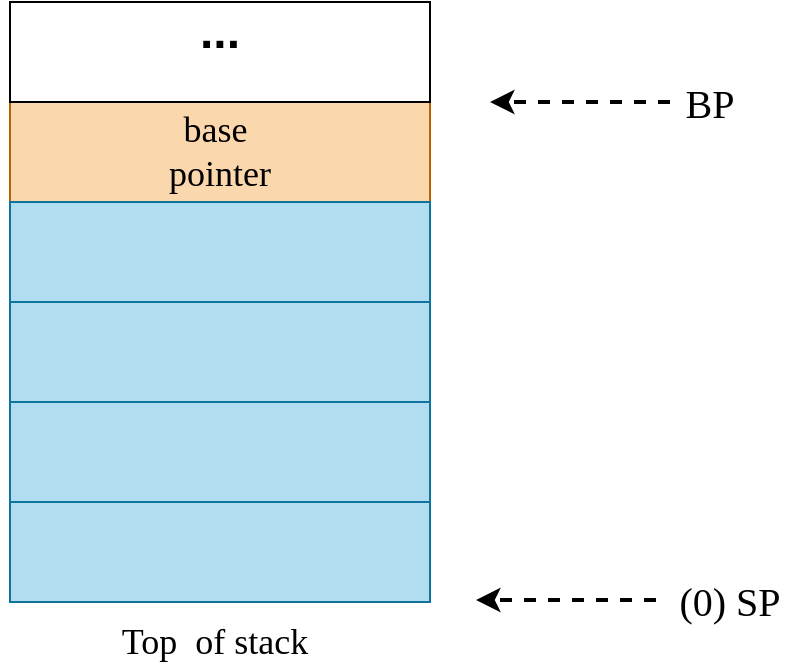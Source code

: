 <mxfile version="24.6.2" type="github">
  <diagram name="第 1 页" id="OiWBeFtn6a0QCwOMfjkQ">
    <mxGraphModel dx="1949" dy="876" grid="1" gridSize="10" guides="1" tooltips="1" connect="1" arrows="1" fold="1" page="1" pageScale="1" pageWidth="1600" pageHeight="1200" math="0" shadow="0">
      <root>
        <mxCell id="0" />
        <mxCell id="1" parent="0" />
        <mxCell id="CdbGnoSZJ3mewWXCuzVo-1" value="&lt;font style=&quot;font-size: 18px;&quot;&gt;&lt;font style=&quot;&quot;&gt;base&amp;nbsp;&lt;/font&gt;&lt;/font&gt;&lt;div&gt;&lt;font style=&quot;font-size: 18px;&quot;&gt;&lt;span style=&quot;background-color: initial;&quot;&gt;pointer&lt;/span&gt;&lt;/font&gt;&lt;/div&gt;" style="rounded=0;whiteSpace=wrap;html=1;hachureGap=4;fontFamily=Comic Sans MS;fillColor=#fad7ac;strokeColor=#b46504;" vertex="1" parent="1">
          <mxGeometry x="670" y="290" width="210" height="50" as="geometry" />
        </mxCell>
        <mxCell id="CdbGnoSZJ3mewWXCuzVo-4" value="" style="rounded=0;whiteSpace=wrap;html=1;hachureGap=4;fontFamily=Comic Sans MS;" vertex="1" parent="1">
          <mxGeometry x="670" y="240" width="210" height="50" as="geometry" />
        </mxCell>
        <mxCell id="CdbGnoSZJ3mewWXCuzVo-5" value="" style="rounded=0;whiteSpace=wrap;html=1;hachureGap=4;fontFamily=Comic Sans MS;fillColor=#b1ddf0;strokeColor=#10739e;" vertex="1" parent="1">
          <mxGeometry x="670" y="340" width="210" height="50" as="geometry" />
        </mxCell>
        <mxCell id="CdbGnoSZJ3mewWXCuzVo-6" value="" style="rounded=0;whiteSpace=wrap;html=1;hachureGap=4;fontFamily=Comic Sans MS;fillColor=#b1ddf0;strokeColor=#10739e;" vertex="1" parent="1">
          <mxGeometry x="670" y="390" width="210" height="50" as="geometry" />
        </mxCell>
        <mxCell id="CdbGnoSZJ3mewWXCuzVo-7" value="" style="rounded=0;whiteSpace=wrap;html=1;hachureGap=4;fontFamily=Comic Sans MS;fillColor=#b1ddf0;strokeColor=#10739e;" vertex="1" parent="1">
          <mxGeometry x="670" y="440" width="210" height="50" as="geometry" />
        </mxCell>
        <mxCell id="CdbGnoSZJ3mewWXCuzVo-10" value="" style="rounded=0;whiteSpace=wrap;html=1;fillColor=#b1ddf0;strokeColor=#10739e;" vertex="1" parent="1">
          <mxGeometry x="670" y="490" width="210" height="50" as="geometry" />
        </mxCell>
        <mxCell id="CdbGnoSZJ3mewWXCuzVo-11" value="&lt;b&gt;&lt;font style=&quot;font-size: 24px;&quot;&gt;...&lt;/font&gt;&lt;/b&gt;" style="text;html=1;align=center;verticalAlign=middle;whiteSpace=wrap;rounded=0;" vertex="1" parent="1">
          <mxGeometry x="745" y="240" width="60" height="30" as="geometry" />
        </mxCell>
        <mxCell id="CdbGnoSZJ3mewWXCuzVo-15" value="" style="endArrow=classic;html=1;dashed=1;strokeWidth=2;" edge="1" parent="1">
          <mxGeometry width="50" height="50" relative="1" as="geometry">
            <mxPoint x="1000" y="290" as="sourcePoint" />
            <mxPoint x="910" y="290" as="targetPoint" />
          </mxGeometry>
        </mxCell>
        <mxCell id="CdbGnoSZJ3mewWXCuzVo-16" value="&lt;font style=&quot;font-size: 20px;&quot; face=&quot;Comic Sans MS&quot;&gt;BP&lt;/font&gt;" style="text;html=1;align=center;verticalAlign=middle;whiteSpace=wrap;rounded=0;" vertex="1" parent="1">
          <mxGeometry x="990" y="275" width="60" height="30" as="geometry" />
        </mxCell>
        <mxCell id="CdbGnoSZJ3mewWXCuzVo-17" value="&lt;font style=&quot;font-size: 18px;&quot; face=&quot;Comic Sans MS&quot;&gt;Top&amp;nbsp; of stack&lt;/font&gt;" style="text;html=1;align=center;verticalAlign=middle;whiteSpace=wrap;rounded=0;" vertex="1" parent="1">
          <mxGeometry x="665" y="550" width="215" height="20" as="geometry" />
        </mxCell>
        <mxCell id="CdbGnoSZJ3mewWXCuzVo-18" value="" style="endArrow=classic;html=1;dashed=1;strokeWidth=2;" edge="1" parent="1">
          <mxGeometry width="50" height="50" relative="1" as="geometry">
            <mxPoint x="993" y="539" as="sourcePoint" />
            <mxPoint x="903" y="539" as="targetPoint" />
          </mxGeometry>
        </mxCell>
        <mxCell id="CdbGnoSZJ3mewWXCuzVo-19" value="&lt;font face=&quot;Comic Sans MS&quot;&gt;&lt;span style=&quot;font-size: 20px;&quot;&gt;(0) SP&lt;/span&gt;&lt;/font&gt;" style="text;html=1;align=center;verticalAlign=middle;whiteSpace=wrap;rounded=0;" vertex="1" parent="1">
          <mxGeometry x="1000" y="524" width="60" height="30" as="geometry" />
        </mxCell>
      </root>
    </mxGraphModel>
  </diagram>
</mxfile>
